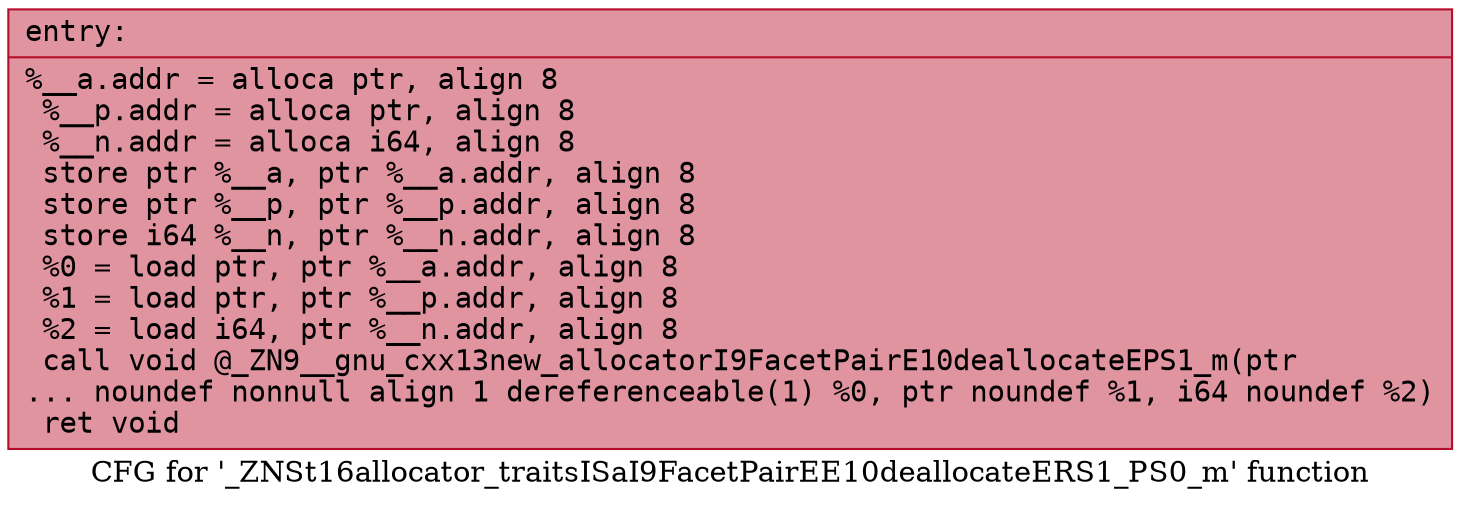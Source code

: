 digraph "CFG for '_ZNSt16allocator_traitsISaI9FacetPairEE10deallocateERS1_PS0_m' function" {
	label="CFG for '_ZNSt16allocator_traitsISaI9FacetPairEE10deallocateERS1_PS0_m' function";

	Node0x5606e0143740 [shape=record,color="#b70d28ff", style=filled, fillcolor="#b70d2870" fontname="Courier",label="{entry:\l|  %__a.addr = alloca ptr, align 8\l  %__p.addr = alloca ptr, align 8\l  %__n.addr = alloca i64, align 8\l  store ptr %__a, ptr %__a.addr, align 8\l  store ptr %__p, ptr %__p.addr, align 8\l  store i64 %__n, ptr %__n.addr, align 8\l  %0 = load ptr, ptr %__a.addr, align 8\l  %1 = load ptr, ptr %__p.addr, align 8\l  %2 = load i64, ptr %__n.addr, align 8\l  call void @_ZN9__gnu_cxx13new_allocatorI9FacetPairE10deallocateEPS1_m(ptr\l... noundef nonnull align 1 dereferenceable(1) %0, ptr noundef %1, i64 noundef %2)\l  ret void\l}"];
}
